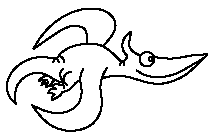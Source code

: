 %%%%%%%%%%%%%%%%%%%%%%%%%%%%%%%%%%%%%%%%%%%%%%%%%%%%%%%%%%%%%%%
%                                                             %
% newfks-logos.tex     v1.0                                   %
%                                                             %
% obrazky pterodaktylu a logo Fykosu                          %
%                                                             %
% predlohy nakreslil Matous Jirak, do Metafontu               %
% prepsalo nekolik silencu                                    %
% obrazek k serialu s novymi rovnicemi pripravil Karel Tuma   %
% obrazek k serialu s napisem 20 let pripravil Jan Prachar    %
% obrazek k serialu o st. fyzice pripravil Jan Prachar        %
%                                                             %
% pro Metapost upravil Jan Houstek, Jan Prachar               %
%                                                             %
% Jan Prachar, 10. 2006                                        %
%                                                             %
%%%%%%%%%%%%%%%%%%%%%%%%%%%%%%%%%%%%%%%%%%%%%%%%%%%%%%%%%%%%%%%

%prologues:=1;

p:=0.20mm;     % Šířka pera pro loga

% Následující loga by měly být kreslena ve stejné velikosti
% stejně silnou čarou. Zvolene je (rozmery v p):

b:=0.85;      % Velikost bodu pro Zadání
c:=0.65;      % Velikost bodu pro Řešení
e:=0.55;      % Velikost bodu pro Seriál
g:=0.55;      % Velikost bodu pro Auvajs
i:=0.8;       % Velikost bodu pro LOGO
j:=0.5;       % Velikost bodu pro Soustred
l:=0.6;       % Velikost bodu pro Pořadí
m:=1.75;      % Velikost bodu pro FKS


% obr2: Zadani

u:=b*p;
beginfig(1)
  z1=(12u,24u); z2=(13u,38u); z3=(20u,45u); z4=(30u,47u);
  z5=(36u,45u); z6=(33u,44.5u); z7=(29u,41u); z8=(32u,42u);
  z9=(35u,42u); z10=(32u,40u); z11=(31u,38u); z12=(33u,39u);
  z13=(36u,40u); z14=(34.5u,38u); z15=(34u,37u); z16=(37u,37.5u);
  z17=(39u,40u); z18=(41u,42u); z19=(43u,41u); z20=(48u,40u);
  z21=(49u,46u); z22=(53u,48u); z23=(47u,50u); z24=(45u,45u);
  z25=(50u,38u); z26=(48u,36u); z27=(47u,38u); z28=(45u,38u);
  z29=(45u,36u); z30=(47u,40u); z31=(44u,38.5u); z32=(39u,37u);
  z33=(39u,37u); z34=(42u,35u); z35=(37u,34u); z36=(36u,32u);
  z37=(6u,32u); z38=(8u,28u); z39=(6u,42u); z40=(17u,55u);
  z41=(30u,59u); z42=(42u,58u); z43=(44u,60u); z44=(58u,68u);
  z45=(65u,69u); z46=(77u,67u); z47=(85u,61u); z48=(89u,57u);
  z49=(90u,56u); z50=(92u,56u); z51=(95u,60u); z52=(92u,64u);
  z53=(92u,71u); z54=(98u,78u); z55=(97u,73u); z56=(97u,66u);
  z57=(101u,62u); z58=(105u,60u); z59=(82u,73u); z60=(86u,80u);
  z61=(86u,85u); z62=(82u,91u); z63=(72u,95u); z64=(61u,94.5u);
  z65=(47u,89u); z66=(36u,80.5u); z67=(25u,65u); z68=(35u,72u);
  z69=(44u,78u); z70=(53u,82u); z71=(59u,82u); z72=(63u,80u);
  z73=(65u,75u); z74=(52u,35u); z75=(47u,33u); z76=(115u,59u);
  z77=(123u,58u); z78=(131u,58u); z79=(142u,60u); z80=(155u,61u);
  z81=(153u,59u); z82=(146u,54.5u); z83=(139u,50.5u); z84=(130u,46u);
  z85=(124u,44.5u); z86=(119u,44u); z87=(112u,44.5u); z88=(102u,49u);
  z89=(146u,52u); z90=(139u,46u); z91=(129u,41u); z92=(120u,39u);
  z93=(110u,40u); z94=(96u,44u); z95=(88u,45u); z96=(76u,43u);
  z97=(80u,51u); z98=(75u,36u); z99=(76u,27u); z100=(75u,18u);
  z101=(69u,9u); z102=(61u,5u); z103=(50u,4u); z104=(38u,8u);
  z105=(32u,13u); z106=(24u,23u); z107=(33u,19u); z108=(44u,17u);
  z109=(54u,20u); z110=(59u,25u); z111=(61u,34u); z112=(60u,42u);
  z113=(60.5u,46u); z114=(62u,50u); z115=(46u,33u); z116=(109u,52u);
  z117=(46u,32u); z118=(114u,57u); z119=(112u,56u); z120=(112u,59u);
  z121=(57u,40u); z122=(54u,37u); z123=(47u,58u); z124=(48u,55u);
  z125=(43u,57u); z126=(44u,55u); z127=(40u,58u); z128=(40u,56u);
  z129=(39.5u,55u); z130=(90u,54u); z131=(89.5u,53u); z132=(92.5u,53.5u);
  z133=(92.5u,53u); z134=(43u,29u); z135=(39u,27u); z136=(39u,29u);
  z137=(41u,31u); z138=(38u,32u);
  pickup pencircle scaled p;
%%%%% Ocas
  draw z1..z2..z3..z4..z5..z18..z19..z30;
%%%%% Zadní pracka levá
  draw z5..z6..z7;
  draw z7..z8..z9;
  draw z9..z10..z11;
  draw z11..z12..z13;
  draw z13..z14..z15;
  draw z15..z16..z17..z18;
%%%%% Zadní pravá kýta
  draw z20..z21..z22;
  draw z23..z24..z20..z25;
  draw z26..z27..z28;
%%%%% Zadní pracka pravá
  draw z30..z28..z31..z32;
  draw z32..z33..z34;
  draw z34..z35..z36;
  draw z137..z138..z36;
  draw z112..z121..z122..z74..z75..z115;
  draw z115..z117..z134..z135;
  draw z135..z136..z137;
%%%%% Hřbet
  draw z1..z38..z37..z39..z40..z41..z127..z42..z43..z44..z45..z46..z47
  ..z48..z49..z50..z51;
%%%%% Chocholka
  draw z51..z52..z53..z54;
  draw z54..z55..z56..z57..z58;
%%%%% Křídlo levé
  draw z45..z73..z72..z71..z70..z69..z68..z67;
  draw z67..z66..z65..z64..z63..z62..z61..z60..z59..z46;
%%%%% Zobák s čelistí a krkem
  draw z76..z77..z78..z79..z80;
  draw z80..z81..z82..z83..z84..z85..z86..z87..z88;
  draw z81..z89..z90..z91..z92..z93..z94..z95..z96;
%%%%% Křídlo pravé
  draw z97..z96..z98..z99..z100..z101..z102..z103..z104..z105..z106;
  draw z106..z107..z108..z109..z110..z111..z112..z113..z114;
%%%%% Oko
  draw z76..z58..z116..z76;
  draw z118..z119..z120..z118;
%%%%% Záhyby na ocasu
  draw z43..z123..z124;
  draw z42..z125..z126;
  draw z127..z128..z129;
%%%%% Záhyby na krku
  draw z49..z130..z131;
  draw z50..z132..z133;
 endfig;

% obr3: Reseni

u:=c*p;
beginfig(2)
  pickup pencircle scaled p;
%%%%% Levé křídlo
 draw (32u,51u)...(39.5u,41.5u)...(45u,36u)...(60u,30.5u)...(70u,27u)..
      (85u,23u)..(100u,25u)..(112u,30u)..(114u,40u)..(113u,50u)..
      (112.5u,53u)..(113u,60u)..(113.5u,65u)..(112u,68u);
 draw (32u,51u)..(50u,45u)..(70u,38u)..(80u,36u)..(85u,36u)..(92u,38u)..
      (96u,41u)..(98.5u,46u)..(98u,47.5u)..(97u,50u)..(94.5u,57u)..
      (95u,60u)..(98u,65u);
%%%%% Pravé křídlo
 draw (73.5u,59.5u)..(68u,62.5u)..(65u,63u)..(60u,63.5u)..(55u,63.3u)
      ..(50u,63.1u)..(45u,62.8u)..(41u,62.5u);
 draw (41u,62.5u)..(37u,64u)..(32u,65u)..(29u,65u);
 draw (28u,61.5u)..(27u,61u)..(23.3u,60u)..(21u,60.5u)..(14u,64u)
      ..(27u,75.5u)..(41u,77u)..(50u,76u)..(68u,77u)..(71.5u,76u);
 draw (28u,61.5u)..(27u,63u);
 draw (27u,63.5u)..(23.3u,62.5u)..(20.5u,63.5u);
%%%%% Břicho
 draw (98u,46.5u)..(94u,46.35u)..(92u,46.5u)..(90u,47u)..(85u,48.5u)..
      (80u,51.5u)..(75u,57.5u)..(72.5u,65u)..(72u,70u)..(72.2u,75u)..
      (71.2u,82u);
 draw (74u,81.5u)..(71.2u,82u)..(69.5u,83u)..(69.5u,84.5u);
 draw (74u,85u)..(72u,84.5u)..(69.5u,84.5u)..(67.5u,86.5u);
%%%%% Papír
 draw (70.5u,26u)..(57u,20u)..(50u,17u)..(42u,14u)..(36u,11u)..
      (30u,7.5u)..(20u,2.5u);
 draw (20u,2.5u)..(18u,10u)..(14.5u,20u)..(7.5u,40u)..(4.5u,50u)..
      (3u,54u);
 draw (3u,54u)..(8u,55u)..(15u,57u)..(19u,58u);
 draw (82u,36u)..(75u,45u)..(71u,50u)..(68u,55u)..(63u,63.2u);
%%%%% E=mc^2
 draw (31.5u,21u)..(33u,17.3u);
 draw (33u,17.3u)..(36.5u,18.2u)..(40u,19.7u);
 draw (40u,19.7u)..(39u,23u);
 draw (36.5u,18.2u)..(35u,22u);
 draw (33u,25u)..(32.3u,27u);
 draw (35.5u,25.5u)..(34.8u,27.5u);
 draw (29u,32u)..(32u,32.7u)..(35u,33.5u);
 draw (32u,32.7u)..(30u,35u)..(32u,36u)..(34u,36.5u);
 draw (31u,35.7u)..(29u,38.5u)..(30.5u,39u)..(32.5u,39.5u);
 fill (31u,42u)..(30.2u,42.8u)..(31u,43.6u)..(31.8u,42.8u)..cycle;
 draw (26.5u,49.5u)..(28.5u,46u)..(25u,44u)..(21.5u,45.5u)..(23.5u,46.8u);
 draw (18u,48u)..(17u,49u)..(18u,50u)..(21.7u,50u);
 draw (21.7u,50u)..(21u,51.5u);
%%%%% Tužka-spodek
 draw (21u,51.5u)..(19u,55u);
 draw (21u,51.5u)..(24.5u,54u);
 draw (19u,55u)..(21u,60.5u);
 draw (24.5u,54u)..(27u,61u);
 draw (22.4u,56u)..(23.8u,60u);
 draw (20u,53u)..(22u,53u);
%%%%% Tužka-vršek
 draw (27.6u,63.5u)..(28.9u,67.2u);
 draw (22.1u,63.5u)..(23.4u,67.7u);
 draw (24.7u,62.5u)..(26u,66.7u);
 draw (26u,66.7u)..(23.4u,67.7u); draw (23.4u,67.7u)..(25.3u,69.5u);
 draw (26u,66.7u)..(28.9u,67.2u); draw (28.9u,67.2u)..(28u,69u);
 draw (28u,69u)..(25.3u,69.5u);
%%%%% Ocas-vršek
 draw (135u,32u)..(137u,34u)..(140u,35u)..(145u,35u)..(150u,34.5u)..
      (155u,34.3u)..(160u,35.3u)..(167u,40u)..(170u,45u)..(171.5u,50u)..
      (171.5u,55u)..(169u,60.2u)..(165u,65u)..(160u,67.8u)..(155u,69u)..
      (150u,69.5u)..(145u,69u)..(140u,68u)..(136u,67u)..(132u,67u);
 draw (134.5u,62u)..(134.5u,65u)..(136u,67u);
 draw (128u,62u)..(129.5u,65u)..(132u,67u);
%%%%% Ocas-spodek
 draw (135u,32u)..(137u,35u)..(140u,38u)..(143u,39.5u)..
      (145u,40u)..(147u,40.5u)..(150u,41.5u)..(152.5u,43u)..
      (154.5u,45u)..(155.5u,47u)..(155.5u,50u)..(155u,51.8u)..
      (153u,52.5u)..(150u,53u)..(145u,52.5u)..(140u,52u)..
      (135u,51.5u)..(130u,51.5u)..(128u,52u)..(126u,53.5u);
 draw (155.5u,50u)..(157.5u,52.8u)..(159u,53.8u)..(161u,54u);
 draw (154u,52.5u)..(154.2u,55u)..(155u,57u)..(156u,58u);
%%%%% Zadní pracka
 draw (115u,41.5u)..(118u,42.3u)..(121u,43u)..(124u,42.8u)..(126u,43.3u)..
      (128u,44u)..(126u,48u)..(124u,50u)..(121.5u,54u)..
      (121u,56u)..(118.5u,58u);
 draw (126u,53.5u)..(125u,52.1u)..(123.5u,51u);
 draw (114.5u,44.5u)..(116.5u,45.2u)..(118u,45.4u);
 draw (114.5u,47.5u)..(116.5u,48.2u)..(117.5u,48.3u);
 draw (117.5u,48.3u)..(117u,50u)..(115u,51.5u)..(113u,54u);
%%%%% Hřbet
 draw (132u,67u)..(131u,67.5u)..(125u,73u)..(120u,76u)..(115u,77u)..
      (110u,77u)..(105u,76.5u)..(100u,76.5u)..(95u,78u)..(90u,81u)..
      (85u,86u)..(83u,90u)..(81u,94u);
%%%%% Zadní část hlavy
 draw (80u,92u)..(81u,94u)..(81u,96u)..(79.7u,98.5u);
 draw (79u,97.5u)..(79.7u,98.5u)..(80u,101u)..(79u,103u);
 draw (79u,103u)..(79.7u,106u)..(79u,109u)..(78u,111.5u)..(74.5u,114u);
%%%%% Chocholka
 draw (74.5u,114u)..(75.5u,117u)..(76u,120u)..(75u,125u)..(72u,130u)..
      (69u,132u)..(65u,133u)..(60u,132.5u)..(56u,129u)..(55u,124.5u);
 draw (55u,124.5u)..(58u,128u)..(63u,128u)..(64.5u,124u)..(63.5u,121u)..
      (62.3u,119u)..(62.3u,118u)..(62.5u,117u);
%%%%% Oko
 draw (55u,103u)..(57u,102u)..(60u,105u)..(59u,109u)..(56u,110u)..
      (54.2u,107u)..cycle;
 draw (55u,103u)..(57u,103u)..(57u,105u)..(55u,106u);
 draw (57u,112u)..(58u,113u)..(60u,112.5u)..(61u,111.5u)..(62u,110u);
 draw (58u,115u)..(60u,116.5u)..(62u,116u)..(63.5u,113.5u);
%%%%% Čumák
 draw (55u,103u)..(40u,93.5u)..(35u,92u)..(33u,91u)..(30u,88.5u)..
      (29u,86u)..(29u,84u)..(31u,82u)..(35u,81.5u)..(44u,83u)..
      (50u,85u)..(53u,87u)..(58u,91u)..(61.5u,96.5u);
%%%%% Držka
 draw (50u,85u)..(55u,84u)..(60u,84u)..(65u,85u)..
      (67.5u,86.5u)..(70u,89u);
 draw (54.3u,87.8u)..(55.2u,86.2u)..(57u,86.3u)..(57u,87.9u)..(56u,88.5u);
 draw (57.8u,90.5u)..(60.5u,89.8u)..(59u,92u);
 draw (60u,93.5u)..(62u,93.2u)..(63.3u,94u)..(61.2u,95.7u);
endfig;

% obr4: Serial

u:=e*p;
beginfig(3)
  pickup pencircle scaled p;
%%%%% Levá noha tabule
  draw (11u,29u)..(14u,50u)..(18.5u,80u);
  draw (11u,29u)..(17u,29u);
  draw (16.5u,80u)..(12u,50u)..(9.5u,32.5u);
  draw (9.5u,32.5u)..(11u,32u);
  draw (17u,29u)..(19.5u,50u)..(22.5u,65u)..(26u,80u);
%%%%% Pravá noha tabule
  draw (84u,40u)..(91u,42u);
  draw (84u,40u)..(75u,70u)..(70u,88u);
  draw (91u,42u)..(82u,70u)..(77u,89u);
  draw (79u,41u)..(71u,70u)..(67u,87u);
  draw (79u,41u)..(84u,40u);
%%%%% Zadní noha tabule
  draw (26u,56u)..(28u,55u);
  draw (31u,55u)..(28u,55u);
  draw (26u,56u)..(35u,81.5u);
  draw (28u,55u)..(38.5u,82u);
  draw (31u,55u)..(42u,82.5u);
%%%%% Tabule
  draw (10u,81u)..(18.5u,80u)..(38.5u,82u)..(70u,88u)..(100u,96u);
  draw (10u,81u)..(8u,110u)..(10u,145u)..(10u,160u);
  draw (5u,84u)..(3u,110u)..(5u,145u)..(5u,161u);
  draw (10u,81u)..(5u,84u);
  draw (5u,161u)..(10u,160u);
  draw (5u,161u)..(30u,166u)..(50u,167u)..(80u,168u)..(97u,169u);
  draw (10u,160u)..(30u,164u)..(50u,165u)..(80u,166u)..(100u,167u);
  draw (100u,167u)..(97u,169u);
  draw (100u,167u)..(102u,150u)..(103u,130u);
  draw (100u,96u)..(101u,100u)..(102u,107u);
%%%%% Rot E
  draw (17u,146u)..(21u,147u)..(26u,148u);
  draw (17u,146u)..(19u,142.5u)..(21u,138u);
  draw (21u,138u)..(23u,143.5u)..(26u,148u);
  draw (30u,140u)..(34u,147u);
  draw (29u,146u)..(35u,141u);
  draw (40u,138u)..(41u,138u)..(46.5u,140u);
  draw (40u,138u)..(40.5u,143u)..(40u,148u);
  draw (40.5u,143u)..(45u,144.5u)..(46u,145u);
  draw (40u,148u)..(45.5u,150u)..(46.5u,150u);
  draw (38u,156u)..(43u,156u)..(48u,157u);
  draw (49.5u,157u)..(47u,158.5u)..(44u,159u);
  draw (49.5u,157u)..(47u,155u)..(46u,153u);
%%%%% = -dB/dt
  draw (52u,145u)..(55u,145.5u)..(58u,146.5u);
  draw (52u,143u)..(55u,143.5u)..(58u,144.5u);
  draw (62u,145u)..(64u,144.5u)..(67u,144.5u);
  draw (71u,145u)..(75u,144.5u)..(83u,145.5u)..(90u,145u);
  draw (72u,138u)..(74u,140u)..(78u,135u)..(75u,132u)..(74u,134u)..(76u,134.5u);
  draw (83u,140u)..(83u,137u)..(84u,133u)..(85u,133.5u);
  draw (80u,137.5u)..(83u,137u)..(86u,137.5u);
  draw (68u,154u)..(73u,157u)..(78u,150u)..(73u,148u)..(72u,149u)..(76u,151u);
  draw (82u,158u)..(83u,155u)..(84u,149u);
  draw (84u,149u)..(84.5u,149u)..(88u,150u)..(84u,153.5u)..(83u,153u);
  draw (83u,153u)..(84u,153.5u)..(88u,156u)..(83u,158u)..(82u,157.5u);
  draw (81u,160u)..(90u,162u);
  draw (90u,162u)..(89.5u,162.5u)..(85u,163u);
  draw (90u,162u)..(89.5u,161.5u)..(88u,159u);
%%%%% Rot H
  draw (11u,115u)..(14u,115.5u)..(20u,116u);
  draw (11u,115u)..(14u,110u)..(16u,105u);
  draw (16u,105u)..(18u,110u)..(20u,116u);
  draw (22u,112u)..(26u,108u);
  draw (22.5u,108.5u)..(26.5u,112.5u);
  draw (31u,118u)..(31.5u,113u)..(32u,105u);
  draw (36u,118.5u)..(36.5u,115u)..(37u,106u);
  draw (32u,111u)..(32.5u,111.5u)..(37u,112.5u);
  draw (28u,123u)..(31.5u,123u)..(38u,124u);
  draw (38u,124u)..(35.5u,125u)..(33u,126.5u);
  draw (38u,124u)..(36u,122.5u)..(35u,121u);
%%%%% = j+dD/dt
  draw (41u,112.5u)..(42.5u,113u)..(45u,113.5u);
  draw (41u,109.5u)..(42.5u,110u)..(45.5u,110.5u);
  draw (48u,114u)..(50u,114.7u)..(52u,116u);
  draw (52u,116u)..(52.5u,115.3u)..(53u,107u)
       ..(51u,109u)..(53u,112u)..(54.5u,113u);
  draw (47u,120u)..(50u,120u)..(56u,120.5u);
  draw (56u,120.5u)..(54u,121.5u)..(52u,123u);
  draw (56u,120.5u)..(55u,119.5u)..(54u,118u);
  draw (57u,113.5u)..(60u,114u)..(63u,114.5u);
  draw (60u,117u)..(60u,111u);
  draw (65u,113.5u)..(70u,114u)..(79.5u,115u);
  draw (63u,122u)..(64u,124u)..(69u,123.5u)
       ..(72u,118u)..(68u,118u)..(71.5u,120.5u);
%%%%% Zobak
  draw (72u,127u)..(80u,129u)..(88u,127.5u)..(100u,126.5u)
       ..(115u,125u)..(119.5u,125u);
  draw (72u,127u)..(77u,125.5u)..(82u,122.5u)..(85u,121.5u)
       ..(90u,119u)..(100u,116u)
       ..(115u,113u)..(120u,112.5u)..(128u,114.5u)..(132u,115.5u);
  draw (77u,125.5u)..(87u,117u)..(95u,112u)..(100u,111u)
       ..(115u,107u)..(123u,105.5u)..(130u,109u);
%%%%% Tuzka
  draw (82u,122.5u)..(84u,124u);
  draw (80.2u,121u)..(77u,118u);
  draw (84u,124u)..(83u,124.3u)..(82u,125u)..(84u,124u);
  draw (77u,118u)..(75u,120u)..(74.5u,123.5u);
  draw (75u,120u)..(81.3u,125.6u);
%%%%% Oko
  draw (119.5u,125u)..(119.5u,122.5u)..(124u,119.5u)..(128u,123.5u)
       ..(126u,128u)..(123u,129u)..(119.5u,125u);
  draw (119.5u,125u)..(119.6u,123u)..(124u,122.5u)..(123.5u,125u)
       ..(119.5u,125u);
%%%%% Chocholka
  draw (126u,128u)..(130u,130u)..(135u,130u)..(140u,135u)
     ..(138u,140u)..(134u,142.5u);
  draw (134u,142.5u)..(145u,140u)..(150u,132.5u)..(146u,125u);
  draw (146u,125u)..(149u,115u)..(144.5u,106u);
%%%%% Krk
  draw (145u,106.7u)..(146u,103u)..(145u,100u);
  draw (146u,101u)..(146u,93.5u)..(151u,87.5u);
  draw (123u,105.5u)..(126u,104u)..(131.5u,102u);
  draw (126u,104u)..(128u,100u)..(130u,99u)..(132u,97u);
%%%%% Kridla
  draw (138u,66u)..(151u,86u)..(156u,100u)..(165u,114u)
     ..(167.5u,116.5u)..(170u,118u)..(183u,120.5u)
     ..(200u,123u)..(220u,127.9u)
     ..(223u,128.5u)..(230u,128.3u)..(240u,126.5u)..(252u,124u);
  draw (146u,57u)..(150u,54.5u)..(155u,54u)..(165u,60u)..(175u,68u)
     ..(186.5u,90u)..(189u,95u)..(200u,101u)
     ..(215u,105u)..(235u,116u)..(252u,124u);
  draw (220u,127.9u)..(223u,132u)..(230u,136.5u)..(240u,145u)..(247u,149u);
  draw (146u,93.5u)..(154u,108u)..(158u,120u)..(162u,126u)
     ..(170u,130.5u)..(190u,137u)..(215u,147u)
     ..(224u,150u)..(230u,150.5u)..(247u,149u);
%%%%% Ocas
  draw (179.5u,73.5u)..(185u,69u)..(189u,63u)..(190u,61u)
     ..(195u,55u)..(200u,54u)..(205u,52.5u)..(214u,46u)
     ..(220u,40u)..(225u,37u)..(238u,20u)..(220u,7u)..(203u,4u);
  draw (203u,4u)..(212u,10u)..(220u,20u)..(215u,27u)
     ..(210u,30u)..(205u,32u)..(200u,35u)..(195u,37u)
     ..(190u,38u)..(185u,39.5u)..(178u,39u);
  draw (178u,39u)..(172.5u,40u)..(170u,39u)..(166u,38u);
%%%%% Pravá noha
  draw (133.5u,41u)..(132u,39u)..(130u,39.3u)
     ..(124u,39.5u)..(120.5u,36u)..(116u,31u);
  draw (116u,31u)..(120u,30u)..(125u,29u)
     ..(128u,29.5u)..(130u,29u)..(132u,29u);
  draw (120u,30u)..(122u,32.5u)..(125u,35u)..(127u,35u);
%%%%% Levá noha
  draw (163.5u,52u)..(168u,44u)..(166u,38u)..(162u,33u)
     ..(160.5u,25u)..(155u,24.5u)..(150u,25.5u)..(144u,29u);
  draw (144u,29u)..(141.5u,27.5u)..(140u,25.5u);
  draw (140u,25.5u)..(137u,26u)..(132.5u,26.5u);
  draw (132.5u,26.5u)..(134.5u,30u)..(137u,34u)..(140u,36u)
     ..(146u,35.5u)..(149u,35u);
  draw (136u,26u)..(138.5u,30u)..(140.5u,32u)..(142u,32.5u);
  draw (151.5u,31.5u)..(150u,35.5u)..(154u,44u);
%%%%% Břicho
  draw (128u,100u)..(130u,93u)..(122u,79u)..(119u,69u)
     ..(124u,50u)..(133.5u,41u)..(140u,39u)..(150u,36.8u);
endfig;

% obr5: Auvajs

u:=g*p;
beginfig(4)
  z1=(1u,9.5u); z2=(15u,25u); z3=(25u,45u); z4=(39.5u,59.5u);
  z5=(50.5u,60.5u); z6=(73u,66u); z7=(77u,66.5u); z8=(11.5u,13u);
  z9=(24u,15u); z10=(34.5u,19u); z11=(47u,29.5u); z12=(59u,36u);
  z13=(75u,37u); z14=(92u,40u); z15=(99.5u,45.5u); z16=(103u,58u);
  z17=(106.5u,41.5u); z18=(116u,34u); z19=(130u,32.5u);
  z20=(150u,24u); z21=(170u,23.5u); z22=(184u,26.5u);
  z23=(194u,39.5u); z24=(197.5u,60u); z25=(209u,75u);
  z26=(217u,82.5u); z27=(218u,91u); z28=(205.5u,86u);
  z29=(194u,80u); z30=(184.5u,67u); z31=(180u,55u); z32=(176u,48u);
  z33=(170u,45u); z34=(159u,50u); z35=(154.5u,53u); z36=(152.5u,61u);
  z37=(149u,69u); z38=(141.5u,77u); z39=(128u,84.5u);
  z40=(121u,85.5u); z41=(114.5u,85u); z42=(105u,83.5u);
  z43=(100u,82u); z44=(94u,80u); z45=(94.2u,77u); z46=(92u,74.8u);
  z47=(88.2u,74.7u); z48=(86u,76.7u); z49=(86.5u,79.8u); z50=(89.3u,81.5u);
  z51=(92u,81.2u); z52=(92u,78.3u); z53=(90.7u,76.8u);
  z54=(88.5u,77.5u);z55=(88.7u,78.7u); z56=(90u,79.35u);
  z57=(80.5u,76.5u); z58=(76.5u,72u);z59=(71u,68u); z60=(70u,69.5u);
  z61=(70.5u,70.5u); z62=(72.5u,74u); z63=(76.5u,79u);
  z64=(81u,82.5u); z65=(84u,84u); z66=(85u,84.5u); z67=(88u,83u);
  z68=(86.5u,80.5u); z69=(87u,90u); z70=(93.5u,93u); z71=(61.5u,79u);
  z72=(63u,89u); z73=(56.5u,94u); z74=(61u,103u); z75=(57u,107u);
  z76=(54u,114u); z77=(65.5u,129u); z78=(72u,128.5u);z79=(70.5u,125.5u);
  z80=(67u,120u); z81=(68u,114.5u); z82=(75u,113u); z83=(65u,75u);
  z84=(70u,130u); z85=(82u,119u);
  z86=(87u,113u); z87=(82u,107u); z88=(82.5u,110.5u);
  z89=(80.5u,112.5u); z90=(82.5u,114.5u); z91=(84.5u,112.5u);
  z92=(87u,115.5u); z93=(95u,119u); z94=(120.5u,127u);
  z95=(134u,129u); z96=(138.5u,127u); z97=(137u,124u);
  z98=(134u,121u); z99=(125u,117u); z100=(119u,114u);
  z101=(112u,110u); z102=(103u,104u); z103=(94u,101.5u);
  z104=(88u,101u); z105=(81.5u,101u); z106=(78u,99u);
  z107=(76.5u,96u); z108=(77u,93u); z109=(81.5u,89u);
  z110=(87.5u,92u); z111=(97.5u,95u); z112=(106u,100u);
  z113=(117u,105u); z114=(120.5u,106u); z115=(123u,107u);
  z116=(124.5u,110u); z117=(132u,117.5u); z118=(133u,118.7u);
  z119=(132.5u,119.7u); z120=(115u,90u); z121=(121u,96u);
  z122=(120u,100u); z123=(121u,135u); z124=(131u,147u);
  z125=(150u,157u); z126=(188.5u,166u); z127=(170u,152u);
  z128=(150u,133u); z129=(147u,127u); z130=(150u,121.5u);
  z131=(156u,115u); z132=(157u,110u); z133=(154u,100.5u);
  z134=(152u,94u); z135=(110u,56u); z136=(120u,52.5u);
  z137=(130u,60u); z138=(131u,65u); z139=(129.5u,67u);
  z140=(130.5u,67.8u); z141=(132u,68.5u);  z142=(131u,70.5u);
  z143=(129.5u,70u); z144=(133u,71.8u); z145=(132u,72.5u);
  z146=(131u,73.5u); z147=(134u,74.5u); z148=(136u,77u);
  z149=(145u,80u); z150=(142.5u,83u); z151=(140u,83u);
  z152=(137.5u,82.5u); z153=(143u,86u); z154=(140u,88u);
  z155=(138u,87.5u); z156=(133u,86u); z157=(123u,81u);z158=(120u,76u);
  z159=(120u,71.5u); z160=(121u,68u); z161=(118u,65u); z162=(117u,62u);
  z163=(114u,65u); z164=(111.5u,64u); z165=(115.5u,67.5u);
  z166=(112u,68u); z167=(152u,70u); z168=(155.5u,75u);
  z169=(156u,78u); z170=(156.5u,80.5u); z171=(158.5u,82u);
  z172=(161u,83u); z173=(160.5u,85u); z174=(160u,87u);
  z175=(161u,88.5u); z176=(169.5u,89.5u); z177=(172u,91u);
  z178=(170u,93.5u); z179=(166u,94.5u); z180=(162u,93.5u);
  z181=(158u,92u); z182=(163.5u,97.5u); z183=(160u,97.5u);
  z184=(155u,96u); z185=(150u,92u); z186=(150u,88u); z187=(149u,87u);
  z188=(148u,85u); z189=(148u,81u); z190=(143.5u,75u);
  pickup pencircle scaled p;
%%%%% Křídlo pravé
  draw z1..z2..z3..z4..z5..z6..z7;
  draw z1..z8..z9..z10..z11..z12..z13..z14..z15..z16;
%%%%% Tělo a ocas
  draw z15..z17..z18..z19..z20..z21..z22..z23..z24..z25..z26..z27;
  draw z27..z28..z29..z30..z31..z32..z33..z34..z35..z36..z37..z38;
  draw z39..z40..z41..z42..z43..z44;
%%%%% Obojek
  draw z44..z45..z46..z47..z48..z49..z50..z51..z44;
  draw z52..z53..z54..z55..z56..z52;
  draw z50..z68..z57..z58..z6;
  draw z6..z59..z60;
  draw z60..z61..z62..z63..z64..z65..z66;
  draw z66..z67..z50;
%%%%% Hlava
  draw z65..z69..z70;
  draw z61..z83..z71..z72..z73..z74..z75..z76..z77..z84..z78..z79..z80
       ..z81..z82;
%%%%% Oko
  draw z82..z85..z86..z87..z82;
  draw z89..z90..z91..z88..z89;
%%%%% Zobák
  draw z92..z93..z94..z95..z96..z97..z98..z99..z100..z101..z102..
       z103..z104..z105..z106..z107..z108;
  draw z109..z110..z70..z111..z112..z113..z114..z115..z116..z117..z118;
  draw z118..z119;
%%%%% Levé křídlo
  draw z41..z120..z121..z122..z113;
  draw z94..z123..z124..z125..z126;
  draw z126..z127..z128..z129..z130..z131..z132..z133..z134;
%%%%%  Pravá packa
  draw z135..z136..z137..z138..z139;
  draw z139..z140..z141..z142;
  draw z143..z142..z144..z145..z146;
  draw z146..z147..z148..z38..z149..z150..z151..z152;
  draw z152..z151..z150..z153..z154..z155..
       z156..z39..z157..z158..z159..z160;
  draw z160..z161..z162;
  draw z161..z163..z164;
  draw z161..z165..z166;
%%%%% Levá packa
  draw z37..z167..z168..z169..z170..z171..z172..z173..z174..z174..
       z175..z176..z177..z178..z179..z180..z181;
  draw z179..z182..z183..z184..z134..z185..z186;
  draw z186..z187..z188..z189..z190;
endfig;

%i obr6: LOGO (pterodaktyl s obalkou)

u:=i*p;
beginfig(5)
  z1=(12u,24u); z2=(13u,38u); z3=(20u,45u); z4=(30u,47u);
  z5=(36u,45u); z6=(33u,44.5u); z7=(29u,41u); z8=(32u,42u);
  z9=(35u,42u); z10=(32u,40u); z11=(31u,38u); z12=(33u,39u);
  z13=(36u,40u); z14=(34.5u,38u); z15=(34u,37u); z16=(37u,37.5u);
  z17=(39u,40u); z18=(41u,42u); z19=(43u,41u); z20=(48u,40u);
  z21=(49u,46u); z22=(53u,48u); z23=(47u,50u); z24=(45u,45u);
  z25=(50u,38u); z26=(48u,36u); z27=(47u,38u); z28=(45u,38u);
  z29=(45u,36u); z30=(47u,40u); z31=(44u,38.5u); z32=(39u,37u);
  z33=(39u,37u); z34=(42u,35u); z35=(37u,34u); z36=(36u,32u);
  z37=(6u,32u); z38=(8u,28u); z39=(6u,42u); z40=(17u,55u);
  z41=(30u,59u); z42=(42u,58u); z43=(44u,60u); z44=(58u,68u);
  z45=(65u,69u); z46=(77u,67u); z47=(85u,61u); z48=(89u,57u);
  z49=(90u,56u); z50=(92u,56u); z51=(95u,60u); z52=(92u,64u);
  z53=(92u,71u); z54=(98u,78u); z55=(97u,73u); z56=(97u,66u);
  z57=(101u,62u); z58=(105u,60u); z59=(82u,73u); z60=(86u,80u);
  z61=(86u,85u); z62=(82u,91u); z63=(72u,95u); z64=(61u,94.5u);
  z65=(47u,89u); z66=(36u,80.5u); z67=(25u,65u); z68=(35u,72u);
  z69=(44u,78u); z70=(53u,82u); z71=(59u,82u); z72=(63u,80u);
  z73=(65u,75u); z74=(52u,35u); z75=(47u,33u); z76=(115u,59u);
  z77=(123u,58u); z78=(129u,58u); z79=(142u,60u); z80=(155u,61u);
  z81=(153u,59u); z82=(146u,54.5u); z83=(139u,50.5u); z84=(130u,46u);
  z85=(124u,44.5u); z86=(119u,44u); z87=(112u,44.5u); z88=(102u,49u);
  z89=(136u,49u); z90=(139u,46u); z91=(129u,41u); z92=(120u,39u);
  z93=(110u,40u); z94=(96u,44u); z95=(88u,45u); z96=(76u,43u);
  z97=(80u,51u); z98=(75u,36u); z99=(76u,27u); z100=(75u,18u);
  z101=(69u,9u); z102=(61u,5u); z103=(50u,4u); z104=(38u,8u);
  z105=(32u,13u); z106=(24u,23u); z107=(33u,19u); z108=(44u,17u);
  z109=(54u,20u); z110=(59u,25u); z111=(61u,34u); z112=(60u,42u);
  z113=(60.5u,46u); z114=(62u,50u); z115=(46u,33u); z116=(109u,52u);
  z117=(46u,32u); z118=(114u,57u); z119=(112u,56u); z120=(112u,59u);
  z121=(57u,40u); z122=(54u,37u); z123=(47u,58u); z124=(48u,55u);
  z125=(43u,57u); z126=(44u,55u); z127=(40u,58u); z128=(40u,56u);
  z129=(39.5u,55u); z130=(90u,54u); z131=(89.5u,53u); z132=(92.5u,53.5u);
  z133=(92.5u,53u); z134=(43u,29u); z135=(39u,27u); z136=(39u,29u);
  z137=(41u,31u); z138=(38u,32u);z139=(146.5u,40u);
  z140=(152.5u,33.5u); z141=(162.5u,42u); z142=(172.5u,47.5u);
  z143=(182.5u,54.5u); z144=(185u,57u);
  z145=(175u,64u); z146=(165u,74.5u);
  z147=(155u,85u); z148=(145u,94u); z149=(142u,95.5u);
  z150=(134u,89u); z151=(126u,84u); z152=(118u,79u);
  z153=(110u,76u); z154=(118u,70u);
  z155=(122u,66u); z156=(126u,61.5u);
  z157=(u,u); z158=(u,u); z159=(u,u);
  pickup pencircle scaled p;
%%%%% Ocas
  draw z1..z2..z3..z4..z5..z18..z19..z30;
%%%%% Zadní pracka levá
  draw z5..z6..z7;
  draw z7..z8..z9;
  draw z9..z10..z11;
  draw z11..z12..z13;
  draw z13..z14..z15;
  draw z15..z16..z17..z18;
%%%%% Zadní pravá kýta
  draw z20..z21..z22;
  draw z23..z24..z20..z25;
  draw z26..z27..z28;
%%%%% Zadní pracka pravá
  draw z30..z28..z31..z32;
  draw z32..z33..z34;
  draw z34..z35..z36;
  draw z137..z138..z36;
  draw z112..z121..z122..z74..z75..z115;
  draw z115..z117..z134..z135;
  draw z135..z136..z137;
%%%%% Hřbet
  draw z1..z38..z37..z39..z40..z41..z127..z42..z43..z44..z45..z46..z47
       ..z48..z49..z50..z51;
%%%%% Chocholka
  draw z51..z52..z53..z54;
  draw z54..z55..z56..z57..z58;
%%%%% Křídlo levé
  draw z45..z73..z72..z71..z70..z69..z68..z67;
  draw z67..z66..z65..z64..z63..z62..z61..z60..z59..z46;
%%%%% Zobák s čelistí a krkem
  draw z76..z77..z78..z79..z80;
  draw z80..z81..z82..z83..z89..z84..z85..z86..z87..z88;
  draw z90..z91..z92..z93..z94..z95..z96;
%%%%% Obálka
  draw z89..z90..z139..z140;
  draw z140..z141..z142..z143..z144;
  draw z144..z145..z146..z147..z148..z149;
  draw z149..z150..z151..z152..z153;
  draw z153..z154..z155..z156..z78;
%%%%% Křídlo pravé
  draw z97..z96..z98..z99..z100..z101..z102..z103..z104..z105..z106;
  draw z106..z107..z108..z109..z110..z111..z112..z113..z114;
%%%%% Oko
  draw z76..z58..z116..z76;
  draw z118..z119..z120..z118;
%%%%% Záhyby na ocasu
  draw z43..z123..z124;
  draw z42..z125..z126;
  draw z127..z128..z129;
%%%%% Záhyby na krku
  draw z49..z130..z131;
  draw z50..z132..z133;
%%%%% FKS
  draw (134.5u,84u)..(138u,86.5u)..(142.5u,90u);
  draw (142.5u,90u)..(144.5u,90u)..(146.8u,87.5u);
  draw (139u,87.3u)..(141u,86u)..(142u,85u);
  draw (140.5u,78.6u)..(145u,81.5u)..(149.7u,85u);
  draw (145u,81.5u)..(149u,80.5u)..(153u,80.8u);
  draw (147u,81.3u)..(145.5u,77u)..(144u,75.2u);
  draw (157.5u,72u)..(158u,76.5u)..(156u,77u)..(154u,73u)..(152.5u,70u)..
       (150.5u,69u)..(148u,74u);
%%%%% Známka
  draw (162.5u,56u)..(166u,58.5u)..(170.5u,62u);
  draw (170.5u,62u)..(173u,59u)..(175.5u,57u);
  draw (175.5u,57u)..(171u,53.5u)..(167u,51u);
  draw (162.5u,56u)..(164.5u,53u)..(167u,51u);
 endfig;

% obr7: Soustředění

u:=j*p;
beginfig(6)
  pickup pencircle scaled p;
%%%%% Ocas
  draw (7u,84u)..(25u,89.5u)..(40u,87u)..(60u,92.5u)..(70u,94.5u)..
       (79u,95u)..(82u,97u)..(85u,100u);
  draw (7u,84u)..(10u,84.5u)..(20u,81.5u)..(25u,80u)..(40u,74.5u)..
       (50u,75.5u)..(60u,77u)..(70u,77u)..(80u,75.5u)..
       (90u,70u)..(97u,68u);
%%%%% Pravá noha
  draw (89u,54u)..(95u,51.5u)..(100u,53u)..(105u,59u)..
       (110u,60.5u)..(115u,65u);
  draw (89u,54u)..(87u,50.5u)..(85u,49u)..(80u,48.5u)..(77u,48.5u)..
       (75u,50u)..(73u,52u)..(75u,53.5u);
  draw (83u,54u)..(82u,52.5u)..(80u,52u)..(78u,51.5u)..(75u,53.5u)..
       (73u,55u)..(72.5u,56.5u)..(73.5u,59u)..(74.5u,60.5u);
  draw (74.5u,60.5u)..(77u,56u)..(81.5u,57u);
  draw (81.5u,57u)..(80.5u,59u)..(82u,60u)..(83.5u,61u)..(91u,60u)..
       (93u,63u)..(94.5u,66u)..(97u,68u)..(100u,70u)..(105u,73u);
%%%%% Pravé křídlo
  draw (113u,62u)..(120u,60u)..(126u,59.5u);
  draw (127u,65u)..(126u,59.5u)..(125u,50u)..(131u,35u)..
       (130u,32u)..(128u,32u)..(125u,32u)..(115u,31u)..
       (100u,28u)..(90u,31u)..(80u,34u)..(70u,34.5u)..(63.5u,34u);
  draw (63.5u,34u)..(70u,26u)..(80u,17.5u)..(100u,4.5u)..(105u,4u)..
       (110u,4.2u)..(120u,4.2u)..(130u,5u)..
       (138u,5.5u)..(140u,7u)..(150u,14.5u)..(155u,18.5u)..
       (157u,20u)..(161.5u,30u)..(163u,45u)..(160.5u,48u)..(155u,56u)
       ..(153u,60u)..(154u,68.5u);
%%%%% Batoh
  draw (150u,87u)..(145u,79u)..(130u,72.5u)..(120u,71.5u)..
       (105u,73u)..(90u,79u)..(83u,90u)..(85u,100u)..(100u,115u)..
       (110u,119u)..(130u,121u)..(144u,115u);
  draw (158u,103u)..(155u,109.5u)..(144u,115u)..(127u,109.5u)..
       (128u,102u)..(132u,100u)..(140u,99u)..(147u,98u)..(151u,96u);
  draw (153u,98u)..(151u,96u)..(150u,87u)..(156u,79.5u)..
       (160u,81.5u)..(162u,84u)..(161u,95u)..(151.5u,98.8u);
  draw (155u,92.5u)..(154.5u,88.5u)..(156u,86u)..(158u,87.5u)..
       (158u,93.5u)..(155u,95u)..
       (152.5u,92u)..(153u,85u)..(156u,82u)..(160u,85u)..(161u,95u);
  draw (151.5u,98.8u)..(158u,103u)..(168u,110u);
  draw (162u,84u)..(168u,90u)..(176u,97u);
  draw (168u,110u)..(174u,105.5u)..(176u,100u)..(176u,97u);
%%%%% Ozdoby na batohu
  draw (115u,95u)..(109u,92u)..(107u,82u)..(114u,80u);
  draw (108u,87u)..(105u,87u)..(102u,87.5u);
  draw (102u,80u)..(95u,82u)..(91u,85u)..(95u,94u)..(109u,96.5u);
  draw (95u,104u)..(100u,105u)..(103u,106u)..(102u,109u)..(105u,112u);
  draw (127u,109.5u)..(120u,110u)..(112u,114u);
  draw (112u,114u)..(117u,113u)..(123u,112.5u)..(128.5u,112u);
  draw (123u,114u)..(119u,108u);
  draw (121u,115u)..(117u,109u);
%%%%% Popruhy batohu
  draw (97.8u,68.8u)..(98u,72u)..(100u,74u);
  draw (153u,60u)..(156.5u,60u)..(157u,65u)..(154u,68.5u)..
       (150u,71.5u)..(141u,76u);
  draw (144u,77u)..(150u,74.5u)..(158u,68u)..(160u,64u)..
       (159u,60.5u)..(153u,60u);
%%%%% Krídlo levé
  draw (120u,121u)..(118u,125u)..(116u,130u)..(112u,133u)..
       (105u,132.5u)..(100u,133u)..(85u,140u)..(66u,151u);
  draw (66u,151u)..(75u,151.5u)..(90u,150.5u)..(100u,150u)..
       (110u,150.5u)..(120u,153u)..(130u,150u)..(150u,137u)..
       (158u,125.5u)..(160u,123u)..(162u,114u)..(162u,110u)..(158u,103u);
%%%%% Krk
  draw (160u,62u)..(170u,65u)..(175u,66u)..(187u,67.5u)..
       (190u,68u)..(196u,70u);
  draw (168u,90u)..(180u,89u)..(190u,86u)..(193u,86u)..
       (196u,86.5u);
%%%%% Chocholka
  draw (199u,87.5u)..(205u,96u)..(208u,98u)..(212u,98.5u);
  draw (212u,98.5u)..(212.5u,103u)..(215u,108u)..(220u,111u)..
       (226.5u,110.5u);
  draw (226.5u,110.5u)..(223u,109u)..(220u,102u)..(222u,98u)..(225u,95u);
%%%%% Zobák
  draw (199u,71.7u)..(205u,75u)..(207u,75.5u)..(210u,76u)..(215u,75u)..
       (220u,73u)..(230u,69u)..(240u,65.5u)..(250u,63u)..(260u,61.5u)..
       (262u,61.5u)..(263.5u,62u)..(262u,64.3u);
  draw (216u,85u)..(217u,82u)..(220u,79u)..(230u,74u)..(260u,65u)..
       (267u,64u)..(270u,64.5u)..(272u,65.5u)..(270u,68u)..(267u,69u)..
       (250u,78u)..(240u,83.5u)..(234u,88u);
%%%%% Oko
  draw (225u,95u)..(227u,84u)..(234u,88u)..(233u,93u)..cycle;
  draw (227.5u,90u)..(229.5u,87u)..(231.5u,90u)..(229.5u,92u)..cycle;
%%%%% Popruhy foťáku
  draw (201u,42u)..(196u,70u)..(194u,80u)..(194u,83u)..(195u,85u)..
       (198u,87u);
  draw (204u,43u)..(199u,70u)..(197u,80u)..(197u,84u)..(198u,87u);
  draw (211.5u,49u)..(209u,60u)..(205u,75u);
  draw (214.5u,49.5u)..(211.5u,60u)..(207u,75.5u);
  draw (200u,42u)..(202u,41.5u)..(205u,43u);
  draw (210.5u,49u)..(212.5u,48.5u)..(215u,50u);
%%%%% Foťák
  draw (195u,40u)..(196u,34u)..(197u,27u)..(198u,25u)..(200u,24u)..
       (203u,23.5u)..(205u,24u)..(210u,27.5u)..(215u,31u);
  draw (195u,40u)..(200u,39u)..(202u,38.5u)..(206u,39u)..(210u,42u)..
       (215u,46u)..(218u,48u)..(220u,49.5u);
  draw (195u,40u)..(197u,43u)..(200u,46u);
  draw (203u,38.5u)..(204u,33u)..(204.5u,24u);
  draw (205.5u,38.5u)..(206.5u,33u)..(207u,26u);
  draw (214u,42.3u)..(213u,41.5u)..(210u,36u)..(211u,32u);
  draw (211u,32u)..(216u,30u);
  draw (217u,30u)..(219u,31u)..(221u,36.5u)..(219u,40.5u)..(215.8u,38u)..
       (215u,34.5u)..(216u,31u)..cycle;
  draw (214u,42.3u)..(218.5u,41u);
  draw (203u,48u)..(206u,50.5u)..(210u,53u);
  draw (220u,49.5u)..(217u,52.5u)..(214u,54u);
  draw (220u,49.5u)..(221.5u,45u)..(222.5u,38u);
  draw (222.5u,38u)..(221u,36u);
endfig;

% obr8: Pořadí

u:=l*p;
beginfig(7)
  pickup pencircle scaled p;
%%%%% Stupně vítězů
  draw (101u,2u)..(117u,8u)..(128u,12u);
  draw (128u,12u)..(131u,30u)..(131u,41u);
  draw (101u,2u)..(102u,20u)..(102.5u,32u);
  draw (102.5u,32u)..(116u,36u)..(131u,41u);
  draw (102.5u,32u)..(90u,38u)..(77u,45u);
  draw (77u,45u)..(91u,48.5u)..(108.5u,52u);
  draw (131u,41u)..(120u,47u)..(108.5u,52u);
  draw (108.5u,52u)..(108.5u,63u)..(108u,77u);
  draw (108u,77u)..(90u,73u)..(77.5u,70.5u);
  draw (77u,45u)..(77u,57u)..(77.5u,70.5u);
  draw (108u,77u)..(95u,83u)..(85u,88u);
  draw (77.5u,70.5u)..(66u,76u)..(52u,81.5u)--(56u,83u);
  draw (52u,81.5u)..(51.5u,75u)..(51.5u,58u);
  draw (51.5u,58u)..(41u,63u)..(30u,70u);
  draw (30u,70u)..(40u,72u)..(51.5u,75u);
  draw (30u,70u)..(31u,55u)..(32u,45u);
  draw (32u,45u)..(50u,33u)..(80u,15u)..(101u,2u);
%%%%% Stupně vítězů -- čísla
  draw (59u,64u)..(63u,65u)..(67u,70u)--(65u,55u);
  draw (40u,55u)..(44u,57u)..(45u,52u)..(39u,45u)--(44.5u,42u);
  draw (86u,30u)..(90u,31u)..(88u,25u);
  draw (88u,25u)..(91.5u,22u)..(90u,17u)..(86u,18u);
%%%%% Čumák a oko
  draw (72u,144u)..(69.5u,146u)..tension 2..(69u,157u)..
       (65u,161.5u)..(60u,161u)..(49u,162u);
  draw (70u,174u)..(67u,169u)..tension 2..(35u,160.5u){left}..
       (25.5u,165u){up}..(30u,169u)..(40u,170u)..(54u,175u);
  draw (55u,177u)..(60u,182.5u)..(65u,177u){down}..(60u,171u)..cycle;
  draw (56u,173.5u)..(58u,178u)..(60u,176u)..cycle;
  draw (60u,185u)..(64u,185u)..(66.5u,182u);
  draw (62u,187u)..(67u,186u)..(69u,183u);
%%%%% Chocholka
  draw (63u,182u)..(71u,190u){up}..(64.5u,195u){left}..(60u,194u);
  draw (60u,194u)..(72u,199u){right}..(82u,188u){down}..
       (78u,178u){down}..(79.5u,171u){down}..(76u,165.5u);
  draw (76u,165.5u)..(78.5u,160u)..(78u,154u);
  draw (79.5u,158u)..(81u,154u)..(79u,150u);
%%%%% Levé křídlo (z pohledu ptáka)
  draw (81.5u,153u)..(82u,149u)..(86u,146u){right}..tension 3..
       (120u,162u)..(127u,167u)..(127u,174u);
  draw (127u,174u)..(130u,172.5u)..(131u,168u);
  draw (131u,168u)..(140u,170u){right}..(163u,147u){down}..(162u,133u);
  draw (162u,133u)..(140u,151u){left}..(130u,146u)..
       (113u,138u)..(93u,130u)..(89u,120u);
  draw (81u,140u)..tension 2..(87u,138.5u){right}..tension 2..
       (104u,150u)..(118u,159u);
%%%%% Pravé křídlo
  draw (69u,149u)..(60u,155u)..(46u,159.5u);
  draw (31u,171.5u)..(19u,186.5u)..(17u,206u);
  draw (17u,206u)..(2.5u,178u){down}..(17u,153u);
  draw (17u,153u)..(14.5u,150u)..(18u,145u);
  draw (18u,145u)..(17u,148u)..(18u,150u)..(24u,151u)..(33u,149u)..
       tension infinity..(54u,135u)..(59u,127u);
%%%%% Medajle
  draw (81.5u,145.5u)..(78u,140u)..(74.5u,134u);
  draw (69u,144.5u)..(69.5u,140u)..(70u,134u);
  draw (68u,129u)..(73u,134u)..(76u,130u)..(71u,123u)..cycle;
  draw (70u,128.5u)..(72.5u,132.5u)..(74.5u,130u)..(71.5u,124.5u)..cycle;
%%%%% Trup
  draw (69u,145.5u)..(60u,125u){down}..(76u,103u);
  draw (75.5u,109u)..(76u,105u)..(78u,103u);
  draw (88u,101u)..(92u,102u)..(95u,104u);
  draw (130u,91u)..(130u,95u){up}..(125u,98.5u)..(120u,99.5u)..
       (115u,102u){left}..(112u,103.5u){left}..(106u,104.5u){left}..
       (101u,108u)..(100u,110u)..(97u,113u)..(96.5u,115u)..
       (96u,117u)..(94u,121u)..(92u,123u)..(90u,124u);
  draw (130u,91u)..(125u,94.5u)..(120u,94u){left}..(112.5u,96u);
  draw (112.5u,96u)..(109u,95.5u){left}..(100u,97u)..
       (95u,100u)..(91.5u,101.5u);
%%%%% Nohy
  draw (89u,104u)..(88u,101u)..(84u,96u)..(83u,90u){down}..
       (86u,82u)..(86.5u,78.5u);
  draw (86.5u,78.5u)..(85u,79u)..(83u,79u)..(80u,78u)..
       (72u,79u)..(68.5u,78.5u);
  draw (68.5u,78.5u)..(65u,81u);
  draw (65u,81u)..(70u,82u)..(76u,83u);
  draw (68u,83.5u)--(68.5u,82.5u);
  draw (68u,83.5u)--(76u,85u)..(76.5u,95u)..(78u,103u)..(79u,105u);
  draw (57u,85u)..(65u,86u);
  draw (57u,85u)..(60u,82.5u)..(65u,82.5u);
  draw (60u,87u)..(60.5u,86u);
  draw (60u,87u)..(65u,87.5u)..(70u,88u)..(71u,90u)..
      (71u,93u)..(70u,98u)..(69.5u,104u);
endfig;


u:=m*p;

def trubka(expr p,tl)= %% trubka tlousky tl podel cesty p, 
                       %% nutne prvni derivace !
  begingroup
    save x,y;
    for i:=0 upto length(p):
      z[i]=point i of p;
      penpos[i](tl,angle(direction i of p)+90);
    endfor;
    filldraw z0l for i:=1 upto length(p):
      {direction (i-1) of p}..{direction i of p}z[i]l endfor--
      reverse (z0r for i:=1 upto length(p):
      {direction (i-1) of p}..{direction i of p}z[i]r endfor)--cycle;
  endgroup
enddef;

def erasetrubka(expr p,tl)= %% trubka tlousky tl podel cesty p, 
			    %% nutne prvni derivace !
  begingroup
    save x,y;
    for i:=0 upto length(p):
      z[i]=point i of p;
      penpos[i](tl,angle(direction i of p)+90);
    endfor;
    erase filldraw z0l for i:=1 upto length(p):
      {direction (i-1) of p}..{direction i of p}z[i]l endfor--
      reverse (z0r for i:=1 upto length(p):
      {direction (i-1) of p}..{direction i of p}z[i]r endfor)--cycle;
  endgroup
enddef;

beginfig(8)      % znak FKS
 path f,k,s,pul,kor,ukor,uk;

%%%%%%%%%%%%%%%%%%%%%%%%%%%%%%%%%%% BODY PRO PISMENO F
 tl=4u; vyskaf=35u; sirkaf=20u;
 vstrf=16u; sstrf=10u; w:=40u; h:=50u;

 z1=(w/2,0); z2=z1-(tl,0);
 z3=z2+(0,vstrf); z4=z3-(sstrf,0);
 z5=z4+(0,tl); z6=z5+(sstrf,0);
 z7=z2+(0,vyskaf-tl); z8=z7-(sirkaf-tl,0);
 z9=z8+(0,tl); z10=z1+(0,vyskaf);
%%%%%%%%%%%%%%%%%%%%%%%%%%%%%%%%%%% BODY PRO PISMENO K
 vstrk=vstrf-tl; tlk=5u; skdole=16u;
 skhore=20u;

 z11=z1+(tl,0); z12=z11+(0,vstrk);
 z13=z1+(skdole-tlk,0); z14=z13+(tlk,0);
 z16=z10+(sirkaf,0); z17=z16-(tlk,0);
 z18=z11+(0,vstrf+tl); z19=z11+(0,vyskaf);
 z15-z14=whatever*(z12-z13);
 z15-z16=whatever*(z17-z18);

%%%%%%%%%%%%%%%%%%%%%%%%%%%%%%%%%%% BODY PRO PISMENO S
 z20=z11+(0,4u); z21=z20+(4u,1u);
 z22=z20+(8u,7u); z23=z20+(4u,11.5u);
 z24=z20+(0,11u); z25=z20+(-4u,9u);
 z26=z20+(-10.5u,12u); z27=z20+(-10.5u,16u);
 z28=z20+(-8u,18.5u); z29=z20+(-4u,19.3u);

 z30-z12=whatever*(z1-z2);
 z30-z14=whatever*(z14-z15);

%%%%%%%%%%%%%%%%%%%%%%%%%%%%%%%%%%% BODY PRO KORUNKU
 z31=z10-(2*tl,0); z32=z31+(-5u,11u);
 z33=z31+(2.5u,7u); z34=z10+(0,11u);

%%%%%%%%%%%%%%%%%%%%%%%%%%%%%%%%%%% BODY PRO U
 tluk=1.3u;
 z35=z10+(-tluk,6u); z36=z10+(-tluk,2tluk);
 z37=z10+(-2.5tluk,0.5tluk); z38=z10+(-4tluk,2tluk); z39=z10+(-4tluk,6u);

%%%%%%%%%%%%%%%%%%%%%%%%%%%%%%%%%%% BODY PRO K
 z40=z10+(tluk,6u); z41=z10+(tluk,0);
 z42=1/2[z40,z41]; z43=z42+(1.2tluk,0);
 z44=z40+(2.1tluk,0); z45=z44+(1.2tluk,0);

%%%%%%%%%%%%%%%%%%%%%%%%%%%%%%%%%%% CESTY
 f=z1--z2--z3--z4--z5--z6--z7--z8--z9--z10--cycle;
 k=z1--z11--z12--z13--z14--z15--z16--z17--z18--z19--z10--cycle;
 s=z20..z21..z22..z23..z24..z25..z26..z27..z28..{dir 0}z29;
 pul=z31--z32--z33;
 kor=pul--z34--reverse (pul reflectedabout(z1,z34))--cycle;
 ukor=z35--z36..z37..z38--z39;

 pickup pencircle scaled p;
 trubka(s,tl);
 filldraw kor;
 pickup pencircle scaled 0u;
 erasetrubka(ukor,tluk);
 erasetrubka(z40--z41,tluk);
 erase filldraw z42--z43--z45--z44--cycle;
 erase filldraw ((z42--z43--z45--z44--cycle) reflectedabout (z42,z43));
 erase filldraw z12--z13--z14--z30--cycle;
 erase filldraw z3--z4--z5--z6--cycle;
 pickup pencircle scaled p;
 draw k;
 draw f;
 draw z10--z10+(2*tl,0);
endfig;

beginfig(9)
 path f,k,s,pul,kor,ukor,uk;
 transform t;
 picture o;
 t=identity reflectedabout((w/2,0),(w/2,h));

%%%%%%%%%%%%%%%%%%%%%%%%%%%%%%%%%%% BODY PRO PISMENO F
 z1=(w/2,0); z2=z1-(tl,0);
 z3=z2+(0,vstrf); z4=z3-(sstrf,0);
 z5=z4+(0,tl); z6=z5+(sstrf,0);
 z7=z2+(0,vyskaf-tl); z8=z7-(sirkaf-tl,0);
 z9=z8+(0,tl); z10=z1+(0,vyskaf);
%%%%%%%%%%%%%%%%%%%%%%%%%%%%%%%%%%% BODY PRO PISMENO K

 z11=z1+(tl,0); z12=z11+(0,vstrk);
 z13=z1+(skdole-tlk,0); z14=z13+(tlk,0);
 z16=z10+(sirkaf,0); z17=z16-(tlk,0);
 z18=z11+(0,vstrf+tl); z19=z11+(0,vyskaf);
 z15-z14=whatever*(z12-z13);
 z15-z16=whatever*(z17-z18);

%%%%%%%%%%%%%%%%%%%%%%%%%%%%%%%%%%% BODY PRO PISMENO S
 z20=z11+(0,4u); z21=z20+(4u,1u);
 z22=z20+(8u,7u); z23=z20+(4u,11.5u);
 z24=z20+(0,11u); z25=z20+(-4u,9u);
 z26=z20+(-10.5u,12u); z27=z20+(-10.5u,16u);
 z28=z20+(-8u,18.5u); z29=z20+(-4u,19.3u);

 z30-z12=whatever*(z1-z2);
 z30-z14=whatever*(z14-z15);

%%%%%%%%%%%%%%%%%%%%%%%%%%%%%%%%%%% BODY PRO KORUNKU
 z31=z10-(2*tl,0); z32=z31+(-5u,11u);
 z33=z31+(2.5u,7u); z34=z10+(0,11u);

%%%%%%%%%%%%%%%%%%%%%%%%%%%%%%%%%%% BODY PRO U
 z35=z10+(-tluk,6u); z36=z10+(-tluk,2tluk);
 z37=z10+(-2.5tluk,0.5tluk); z38=z10+(-4tluk,2tluk); z39=z10+(-4tluk,6u);

%%%%%%%%%%%%%%%%%%%%%%%%%%%%%%%%%%% BODY PRO K
 z40=z10+(tluk,6u); z41=z10+(tluk,0);
 z42=1/2[z40,z41]; z43=z42+(1.2tluk,0);
 z44=z40+(2.1tluk,0); z45=z44+(1.2tluk,0);

%%%%%%%%%%%%%%%%%%%%%%%%%%%%%%%%%%% CESTY
 f=z1--z2--z3--z4--z5--z6--z7--z8--z9--z10--cycle;
 k=z1--z11--z12--z13--z14--z15--z16--z17--z18--z19--z10--cycle;
 s=z20..z21..z22..z23..z24..z25..z26..z27..z28..{dir 0}z29;
 pul=z31--z32--z33;
 kor=pul--z34--reverse (pul reflectedabout(z1,z34))--cycle;
 ukor=z35--z36..z37..z38--z39;

 pickup pencircle scaled p;
 trubka(s,tl);
 filldraw kor;
 pickup pencircle scaled 0u;
 erasetrubka(ukor,tluk);
 erasetrubka(z40--z41,tluk);
 erase filldraw z42--z43--z45--z44--cycle;
 erase filldraw ((z42--z43--z45--z44--cycle) reflectedabout (z42,z43));
 erase filldraw z12--z13--z14--z30--cycle;
 erase filldraw z3--z4--z5--z6--cycle;
 pickup pencircle scaled p;
 draw k;
 draw f;
 draw z10--z10+(2*tl,0);
 o:=currentpicture;
 currentpicture:=nullpicture;
 addto currentpicture also o transformed t;
endfig;

u:=e*p;
beginfig(10)
  pickup pencircle scaled p;
%%%%% Levá noha tabule
  draw (11u,29u)..(14u,50u)..(18.5u,80u);
  draw (11u,29u)..(17u,29u);
  draw (16.5u,80u)..(12u,50u)..(9.5u,32.5u);
  draw (9.5u,32.5u)..(11u,32u);
  draw (17u,29u)..(19.5u,50u)..(22.5u,65u)..(26u,80u);
%%%%% Pravá noha tabule
  draw (84u,40u)..(91u,42u);
  draw (84u,40u)..(75u,70u)..(70u,88u);
  draw (91u,42u)..(82u,70u)..(77u,89u);
  draw (79u,41u)..(71u,70u)..(67u,87u);
  draw (79u,41u)..(84u,40u);
%%%%% Zadní noha tabule
  draw (26u,56u)..(28u,55u);
  draw (31u,55u)..(28u,55u);
  draw (26u,56u)..(35u,81.5u);
  draw (28u,55u)..(38.5u,82u);
  draw (31u,55u)..(42u,82.5u);
%%%%% Tabule
  draw (10u,81u)..(18.5u,80u)..(38.5u,82u)..(70u,88u)..(100u,96u);
  draw (10u,81u)..(8u,110u)..(10u,145u)..(10u,160u);
  draw (5u,84u)..(3u,110u)..(5u,145u)..(5u,161u);
  draw (10u,81u)..(5u,84u);
  draw (5u,161u)..(10u,160u);
  draw (5u,161u)..(30u,166u)..(50u,167u)..(80u,168u)..(97u,169u);
  draw (10u,160u)..(30u,164u)..(50u,165u)..(80u,166u)..(100u,167u);
  draw (100u,167u)..(97u,169u);
  draw (100u,167u)..(102u,150u)..(103u,130u);
  draw (100u,96u)..(101u,100u)..(102u,107u);
%%%%% ( Dalembert +
  draw (16u,148u)..(15u,145u)..(17u,132u);
  draw (20u,145.5u)--(21.5u,134.5u)--(34u,136u)--(32u,146u)--cycle;
  draw (42u,143.5u)--(43u,138.5u);
  draw (39u,141u)--(45u,141.5u);
%%%%% kappa^2 )
  draw (50u,145u)..(53u,146.5u)..(54u,145u)..(54.5u,143u)
       ..(54u,138u)..(51.5u,139u)..(54.5u,142u)..(57u,143u)
	   ..(60u,146u)..(57u,147u)..(57u,143u)..(58.5u,138.5u)..(60.5u,139u);
  draw (62u,150u)..(63.5u,151u)..(64u,148u)..(63u,147u)..(62u,146u)--(65u,146u);
  draw (67u,152u)..(69u,145u)..(67.5u,135u);
%%%%% Phi
  draw (71u,151.5u)..(75.5u,151.9u)..(79u,152u);
  draw (75u,151.5u)..(75.1u,144u)..(75.5u,137u);
  draw (72u,136u)..(75u,136.2u)..(80u,137u);
  draw (75u,147.5u)..(79u,144.5u)..(77u,142u)..(75.5u,141u)..(71.5u,144u)..cycle;
%%%%% = 0
  draw (82.5u,145u)--(87u,145.3u);
  draw (83.5u,142u)--(88u,142.5u);
  draw (94u,151.5u)..(99u,145u)..(95u,138u)..(92u,146u)..cycle;
%%%%% ( i
  draw (13u,120u)..(12u,116u)..(15u,104u);
  drawdot (17u,116u);
  draw (17.1u,113u)--(18u,106u);
%%%%% gamma^{mu}
  draw (20u,112u)..(22u,114u)..(24u,111.5u)..(24.1u,108.5u)
       ..{dir-110}(24u,100u)..(22u,100u)..(24.1u,108.5u)..(27u,112u)..(27.5u,112u);
  draw (31u,110u)..(30u,110.5u)..{dir85}(30.5u,117.5u){dir-90}..(32u,113.5u)..{dir80}(33.5u,118u){dir-80}
       ..(35u,113.5u);
%%%%% d_{mu}
  draw  (35.5u,122u)..(37u,122.5u)..(43u,116u)
        ..(43u,110u)..(42u,109u)..(37.5u,113u)..(42u,116u);
  draw (45u,103u)..(43.5u,103.5u)..{dir87}(46u,110u){dir-90}..(47.5u,106.5u)..{dir80}(49u,110.5u){dir-80}
       ..(50u,107.5u)..(50.5u,107.5u);
%%%%% - kappa )
  draw (50u,117u)--(54u,117.5u);
  draw (56.5u,120u)..(59.5u,121.5u)..(60.8u,120u)..(61u,118u)
       ..(60.5u,113u)..(58.2u,114u)..(61u,118u)..(63.5u,118u)
	   ..(66.5u,121.2u)..(63.7u,122u)..(63.5u,118u)..(65u,113.5u)..(67u,113.5u);
  draw (68u,127u)..(69.5u,123u)..(69u,111u);
%%%%% Zobak
  draw (72u,127u)..(80u,129u)..(88u,127.5u)..(100u,126.5u)
       ..(115u,125u)..(119.5u,125u);
  draw (72u,127u)..(77u,125.5u)..(82u,122.5u)..(85u,121.5u)
       ..(90u,119u)..(100u,116u)
       ..(115u,113u)..(120u,112.5u)..(128u,114.5u)..(132u,115.5u);
  draw (77u,125.5u)..(87u,117u)..(95u,112u)..(100u,111u)
       ..(115u,107u)..(123u,105.5u)..(130u,109u);
%%%%% Tuzka
  draw (82u,122.5u)..(84u,124u);
  draw (80.2u,121u)..(77u,118u);
  draw (84u,124u)..(83u,124.3u)..(82u,125u)..(84u,124u);
  draw (73u,118u){dir85}..(74u,123u)..(75.5u,122u){dir-85}..(77u,118u);
  draw (75u,120u)..(81.3u,125.6u);
%%%%% Oko
  draw (119.5u,125u)..(119.5u,122.5u)..(124u,119.5u)..(128u,123.5u)
       ..(126u,128u)..(123u,129u)..(119.5u,125u);
  draw (119.5u,125u)..(119.6u,123u)..(124u,122.5u)..(123.5u,125u)
       ..(119.5u,125u);
%%%%% Chocholka
  draw (126u,128u)..(130u,130u)..(135u,130u)..(140u,135u)
     ..(138u,140u)..(134u,142.5u);
  draw (134u,142.5u)..(145u,140u)..(150u,132.5u)..(146u,125u);
  draw (146u,125u)..(149u,115u)..(144.5u,106u);
%%%%% Krk
  draw (145u,106.7u)..(146u,103u)..(145u,100u);
  draw (146u,101u)..(146u,93.5u)..(151u,87.5u);
  draw (123u,105.5u)..(126u,104u)..(131.5u,102u);
  draw (126u,104u)..(128u,100u)..(130u,99u)..(132u,97u);
%%%%% Kridla
  draw (138u,66u)..(151u,86u)..(156u,100u)..(165u,114u)
     ..(167.5u,116.5u)..(170u,118u)..(183u,120.5u)
     ..(200u,123u)..(220u,127.9u)
     ..(223u,128.5u)..(230u,128.3u)..(240u,126.5u)..(252u,124u);
  draw (146u,57u)..(150u,54.5u)..(155u,54u)..(165u,60u)..(175u,68u)
     ..(186.5u,90u)..(189u,95u)..(200u,101u)
     ..(215u,105u)..(235u,116u)..(252u,124u);
  draw (220u,127.9u)..(223u,132u)..(230u,136.5u)..(240u,145u)..(247u,149u);
  draw (146u,93.5u)..(154u,108u)..(158u,120u)..(162u,126u)
     ..(170u,130.5u)..(190u,137u)..(215u,147u)
     ..(224u,150u)..(230u,150.5u)..(247u,149u);
%%%%% Ocas
  draw (179.5u,73.5u)..(185u,69u)..(189u,63u)..(190u,61u)
     ..(195u,55u)..(200u,54u)..(205u,52.5u)..(214u,46u)
     ..(220u,40u)..(225u,37u)..(238u,20u)..(220u,7u)..(203u,4u);
  draw (203u,4u)..(212u,10u)..(220u,20u)..(215u,27u)
     ..(210u,30u)..(205u,32u)..(200u,35u)..(195u,37u)
     ..(190u,38u)..(185u,39.5u)..(178u,39u);
  draw (178u,39u)..(172.5u,40u)..(170u,39u)..(166u,38u);
%%%%% Pravá noha
  draw (133.5u,41u)..(132u,39u)..(130u,39.3u)
     ..(124u,39.5u)..(120.5u,36u)..(116u,31u);
  draw (116u,31u)..(120u,30u)..(125u,29u)
     ..(128u,29.5u)..(130u,29u)..(132u,29u);
  draw (120u,30u)..(122u,32.5u)..(125u,35u)..(127u,35u);
%%%%% Levá noha
  draw (163.5u,52u)..(168u,44u)..(166u,38u)..(162u,33u)
     ..(160.5u,25u)..(155u,24.5u)..(150u,25.5u)..(144u,29u);
  draw (144u,29u)..(141.5u,27.5u)..(140u,25.5u);
  draw (140u,25.5u)..(137u,26u)..(132.5u,26.5u);
  draw (132.5u,26.5u)..(134.5u,30u)..(137u,34u)..(140u,36u)
     ..(146u,35.5u)..(149u,35u);
  draw (136u,26u)..(138.5u,30u)..(140.5u,32u)..(142u,32.5u);
  draw (151.5u,31.5u)..(150u,35.5u)..(154u,44u);
%%%%% Břicho
  draw (128u,100u)..(130u,93u)..(122u,79u)..(119u,69u)
     ..(124u,50u)..(133.5u,41u)..(140u,39u)..(150u,36.8u);
endfig;

u:=e*p;
beginfig(11)

  picture napis;

  pickup pencircle scaled p;
%%%%% Levá noha tabule
  draw (11u,29u)..(14u,50u)..(18.5u,80u);
  draw (11u,29u)..(17u,29u);
  draw (16.5u,80u)..(12u,50u)..(9.5u,32.5u);
  draw (9.5u,32.5u)..(11u,32u);
  draw (17u,29u)..(19.5u,50u)..(22.5u,65u)..(26u,80u);
%%%%% Pravá noha tabule
  draw (84u,40u)..(91u,42u);
  draw (84u,40u)..(75u,70u)..(70u,88u);
  draw (91u,42u)..(82u,70u)..(77u,89u);
  draw (79u,41u)..(71u,70u)..(67u,87u);
  draw (79u,41u)..(84u,40u);
%%%%% Zadní noha tabule
  draw (26u,56u)..(28u,55u);
  draw (31u,55u)..(28u,55u);
  draw (26u,56u)..(35u,81.5u);
  draw (28u,55u)..(38.5u,82u);
  draw (31u,55u)..(42u,82.5u);
%%%%% Tabule
  draw (10u,81u)..(18.5u,80u)..(38.5u,82u)..(70u,88u)..(100u,96u);
  draw (10u,81u)..(8u,110u)..(10u,145u)..(10u,160u);
  draw (5u,84u)..(3u,110u)..(5u,145u)..(5u,161u);
  draw (10u,81u)..(5u,84u);
  draw (5u,161u)..(10u,160u);
  draw (5u,161u)..(30u,166u)..(50u,167u)..(80u,168u)..(97u,169u);
  draw (10u,160u)..(30u,164u)..(50u,165u)..(80u,166u)..(100u,167u);
  draw (100u,167u)..(97u,169u);
  draw (100u,167u)..(102u,150u)..(103u,130u);
  draw (100u,96u)..(101u,100u)..(102u,107u);

%%%%% NAPIS %%%%%
  napis = nullpicture;
%%%% F
  addto napis doublepath (-126u, 55u)..(-147u, 51u) withpen currentpen;
  addto napis doublepath (-144u, 51u)..(-143u, 26u)..(-142u, 13u) withpen currentpen;
  addto napis doublepath (-143u, 30u)..(-136u, 32u)..(-128u, 35u) withpen currentpen;
%%%% Y
  addto napis doublepath (-119u, 54u)..(-111u, 39u)..(-106u, 34u)--(-92u, 56u) withpen currentpen;
  addto napis doublepath (-106u, 34u)..(-105u, 20u)..(-104u, 15u) withpen currentpen;
%%%% K
  addto napis doublepath (-82u, 62u)..(-82u, 21u) withpen currentpen;
  addto napis doublepath (-61u, 64u)..(-69u, 53u)..(-84u, 42u)
                       --(-84u, 42u)..(-69u, 30u)..(-58u, 23u) withpen currentpen;
%%%% O
  addto napis doublepath (-38u, 65u)..(-45u, 66u)..(-54u, 56u)..(-54u, 42u)..(-44u, 30u)
                       ..(-39u, 29u)..(-31u, 42u)..(-31u, 56u)..(-38u, 65u) withpen currentpen;
%%%% S
  addto napis doublepath (-13u, 63u)..(-10u, 71u)..(-16u, 76u)..(-27u, 64u)..(-18u, 51u)
                       ..(-5u, 39u)..(-13u, 34u)..(-24u, 38u) withpen currentpen;
%%%% m
  addto napis doublepath (6u, 57u)..(8u, 46u)..(9u, 38u)--(9u, 38u)..(8.5u, 46u)..(12u, 56u)
                       ..(19u, 50u)..(22u, 41u)--(22u, 41u)..(23u, 52u)..(28u, 56u)
                       ..{dir-80}(36u, 43u) withpen currentpen;
%%%% á
  addto napis doublepath (55u, 61u)..(48u, 62u)..(41u, 53u)..(45u, 47u)..{dir90}(55u, 60u)
                       --(55u, 60u)..(57u, 53u)..(59u, 47u) withpen currentpen;
  addto napis doublepath (50u, 71u)..(51u, 76u)..(51u, 82u) withpen currentpen;
%%%% 2
  addto napis doublepath (-139u, -12u)--(-139u, -20u){dir90}..(-135u, -9u)..(-128u, -3u)
                       ..(-116u, -14u)..(-122u, -29u)..(-128u, -44u)
                       --(-104u, -44u) withpen currentpen;
%%%% 0
  addto napis doublepath (-83u, -3u)..(-92u, -9u)..(-94u, -21u)..(-80u, -42u)..(-71u, -29u)
                       ..(-71u, -10u)..(-75u, -4u)..cycle withpen currentpen;
%%%% l
  addto napis doublepath (-56u, 2u)..(-51u, -24u) withpen currentpen;
%%%% e
  addto napis doublepath (-42u, -12u)..(-33u, -12u)..(-23u, -6u)..(-32u, -1u)..(-39u, -6u)
                       ..(-40u, -19u)..(-33u, -23u)..{dir45}(-24u, -18u) withpen currentpen;
%%%% t
  addto napis doublepath (-15u, 9u)..(-14u, 3u)..{dir-60}(-8u, -22u) withpen currentpen;
  addto napis doublepath (-19u, -4u)..(-12u, -4u)..(0u, 0u) withpen currentpen;
 
%%%% napis umistime tak, aby koncil v miste dotyku tabule a kridy (75u,120u)
  transform T;
  origin transformed T = origin;
  (-126u, 55u) transformed T = (-100u,60u); 
  (59u, 47u) transformed T = (45u, 37u);

  draw napis transformed T scaled .5 shifted (75u,120u) withpen currentpen;
% Zobak
  draw (72u,127u)..(80u,129u)..(88u,127.5u)..(100u,126.5u)
       ..(115u,125u)..(119.5u,125u);
  draw (72u,127u)..(77u,125.5u)..(82u,122.5u)..(85u,121.5u)
       ..(90u,119u)..(100u,116u)
       ..(115u,113u)..(120u,112.5u)..(128u,114.5u)..(132u,115.5u);
  draw (77u,125.5u)..(87u,117u)..(95u,112u)..(100u,111u)
       ..(115u,107u)..(123u,105.5u)..(130u,109u);
%%%%% Tuzka
  draw (82u,122.5u)..(84u,124u);
  draw (80.2u,121u)..(77u,118u);
  draw (84u,124u)..(83u,124.3u)..(82u,125u)..(84u,124u);
  draw (75u,120u){dir-85}..(77u,118u);
  draw (75u,120u)..(81.3u,125.6u);
%%%%% Oko
  draw (119.5u,125u)..(119.5u,122.5u)..(124u,119.5u)..(128u,123.5u)
       ..(126u,128u)..(123u,129u)..(119.5u,125u);
  draw (119.5u,125u)..(119.6u,123u)..(124u,122.5u)..(123.5u,125u)
       ..(119.5u,125u);
%%%%% Chocholka
  draw (126u,128u)..(130u,130u)..(135u,130u)..(140u,135u)
     ..(138u,140u)..(134u,142.5u);
  draw (134u,142.5u)..(145u,140u)..(150u,132.5u)..(146u,125u);
  draw (146u,125u)..(149u,115u)..(144.5u,106u);
%%%%% Krk
  draw (145u,106.7u)..(146u,103u)..(145u,100u);
  draw (146u,101u)..(146u,93.5u)..(151u,87.5u);
  draw (123u,105.5u)..(126u,104u)..(131.5u,102u);
  draw (126u,104u)..(128u,100u)..(130u,99u)..(132u,97u);
%%%%% Kridla
  draw (138u,66u)..(151u,86u)..(156u,100u)..(165u,114u)
     ..(167.5u,116.5u)..(170u,118u)..(183u,120.5u)
     ..(200u,123u)..(220u,127.9u)
     ..(223u,128.5u)..(230u,128.3u)..(240u,126.5u)..(252u,124u);
  draw (146u,57u)..(150u,54.5u)..(155u,54u)..(165u,60u)..(175u,68u)
     ..(186.5u,90u)..(189u,95u)..(200u,101u)
     ..(215u,105u)..(235u,116u)..(252u,124u);
  draw (220u,127.9u)..(223u,132u)..(230u,136.5u)..(240u,145u)..(247u,149u);
  draw (146u,93.5u)..(154u,108u)..(158u,120u)..(162u,126u)
     ..(170u,130.5u)..(190u,137u)..(215u,147u)
     ..(224u,150u)..(230u,150.5u)..(247u,149u);
%%%%% Ocas
  draw (179.5u,73.5u)..(185u,69u)..(189u,63u)..(190u,61u)
     ..(195u,55u)..(200u,54u)..(205u,52.5u)..(214u,46u)
     ..(220u,40u)..(225u,37u)..(238u,20u)..(220u,7u)..(203u,4u);
  draw (203u,4u)..(212u,10u)..(220u,20u)..(215u,27u)
     ..(210u,30u)..(205u,32u)..(200u,35u)..(195u,37u)
     ..(190u,38u)..(185u,39.5u)..(178u,39u);
  draw (178u,39u)..(172.5u,40u)..(170u,39u)..(166u,38u);
%%%%% Pravá noha
  draw (133.5u,41u)..(132u,39u)..(130u,39.3u)
     ..(124u,39.5u)..(120.5u,36u)..(116u,31u);
  draw (116u,31u)..(120u,30u)..(125u,29u)
     ..(128u,29.5u)..(130u,29u)..(132u,29u);
  draw (120u,30u)..(122u,32.5u)..(125u,35u)..(127u,35u);
%%%%% Levá noha
  draw (163.5u,52u)..(168u,44u)..(166u,38u)..(162u,33u)
     ..(160.5u,25u)..(155u,24.5u)..(150u,25.5u)..(144u,29u);
  draw (144u,29u)..(141.5u,27.5u)..(140u,25.5u);
  draw (140u,25.5u)..(137u,26u)..(132.5u,26.5u);
  draw (132.5u,26.5u)..(134.5u,30u)..(137u,34u)..(140u,36u)
     ..(146u,35.5u)..(149u,35u);
  draw (136u,26u)..(138.5u,30u)..(140.5u,32u)..(142u,32.5u);
  draw (151.5u,31.5u)..(150u,35.5u)..(154u,44u);
%%%%% Břicho
  draw (128u,100u)..(130u,93u)..(122u,79u)..(119u,69u)
     ..(124u,50u)..(133.5u,41u)..(140u,39u)..(150u,36.8u);
endfig;

u:=e*p;
beginfig(12)

  picture napis;

  pickup pencircle scaled p;
%%%%% Levá noha tabule
  draw (11u,29u)..(14u,50u)..(18.5u,80u);
  draw (11u,29u)..(17u,29u);
  draw (16.5u,80u)..(12u,50u)..(9.5u,32.5u);
  draw (9.5u,32.5u)..(11u,32u);
  draw (17u,29u)..(19.5u,50u)..(22.5u,65u)..(26u,80u);
%%%%% Pravá noha tabule
  draw (84u,40u)..(91u,42u);
  draw (84u,40u)..(75u,70u)..(70u,88u);
  draw (91u,42u)..(82u,70u)..(77u,89u);
  draw (79u,41u)..(71u,70u)..(67u,87u);
  draw (79u,41u)..(84u,40u);
%%%%% Zadní noha tabule
  draw (26u,56u)..(28u,55u);
  draw (31u,55u)..(28u,55u);
  draw (26u,56u)..(35u,81.5u);
  draw (28u,55u)..(38.5u,82u);
  draw (31u,55u)..(42u,82.5u);
%%%%% Tabule
  draw (10u,81u)..(18.5u,80u)..(38.5u,82u)..(70u,88u)..(100u,96u);
  draw (10u,81u)..(8u,110u)..(10u,145u)..(10u,160u);
  draw (5u,84u)..(3u,110u)..(5u,145u)..(5u,161u);
  draw (10u,81u)..(5u,84u);
  draw (5u,161u)..(10u,160u);
  draw (5u,161u)..(30u,166u)..(50u,167u)..(80u,168u)..(97u,169u);
  draw (10u,160u)..(30u,164u)..(50u,165u)..(80u,166u)..(100u,167u);
  draw (100u,167u)..(97u,169u);
  draw (100u,167u)..(102u,150u)..(103u,130u);
  draw (100u,96u)..(101u,100u)..(102u,107u);

%%%%% NAPIS %%%%%
  napis = nullpicture;

%%%% U
  addto napis doublepath (-130u, 47u)..(-129u, 38u)..(-125u, 31u)..(-119u,31u)
                       ..(-116u, 36u)..(-116u, 46u)..(-116u, 46u)..(-113u, 36u)..(-112u, 30u) withpen currentpen;
%%%% =
  addto napis doublepath (-104u, 41u)..(-90u, 42u) withpen currentpen;
  addto napis doublepath (-102u, 36u)..(-91u, 37u) withpen currentpen;
%%%% -
  addto napis doublepath (-81u, 38u)..(-72u, 37u) withpen currentpen;
%%%% d
  addto napis doublepath ((-64u, 47u)..(-56u, 50u)..(-48u, 43u)..(-54u, 29u)..(-58u, 32u)
                       ..(-52u, 39u)..(-48u, 40u)) shifted (-7u,0u) withpen currentpen;
%%%% l
  addto napis doublepath ((-40u, 52u)..(-39u, 42u)..(-38u, 29u)) shifted (-7u,0u) withpen currentpen;
%%%% n
  addto napis doublepath ((-32u, 40u)..(-30u, 31u)..(-30u, 31u)..(-30u, 37u)
                       ..(-26u, 41u)..(-20u, 37u)..(-18u, 32u)) shifted (-7u,0u) withpen currentpen;
%%%% Z
  addto napis doublepath ((-13u, 53u)--(2u, 53u)--(-8u, 34u)..(-1u, 33.5u)
                       ..(7u, 35u)) shifted (-7u,0u) withpen currentpen;
  addto napis doublepath ((-6u, 43u)..(3u, 43u)) shifted (-7u,0u) withpen currentpen;
%%%% /
  addto napis doublepath ((24u, 57u)..(12u, 34u)) shifted (-7u,0u) withpen currentpen;
%%%% d
  addto napis doublepath ((28u, 48u)..(34u, 50u)..(41u, 42u)..(42u, 34u)
                       ..(35u, 31u)..(32u, 34u)..(36u, 39u)..(41u, 41u)) shifted (-7u,0u) withpen currentpen;
%%%% beta
  addto napis doublepath ((50u, 27u)..(51u, 45u)..(57u, 53u)..(61u, 49u)
                       ..(58u, 44u)..(58u, 44u)..(64u, 35u)..(57u, 30u)) shifted (-7u,0u) withpen currentpen;
%%%% Z
  addto napis doublepath (-126u, 9u)--(-113u, 10u)--(-122u, -10u)..(-116u, -10u)..(-108u, -9u) withpen currentpen;
  addto napis doublepath (-122u, -2u)..(-114u, 0u) withpen currentpen;
%%%% =
  addto napis doublepath (-102u, 4u)..(-92u, 4u) withpen currentpen;
  addto napis doublepath (-101u, -0u)..(-90u, -0u) withpen currentpen;
%%%% Sigma
  addto napis doublepath (-61u, 16.5u)..(-72u,17u)..(-86u, 16u)--(-71u, 4u)--(-82u, -11u)..(-69u, -12u)..(-60u, -11u) withpen currentpen;
%%%% e
  addto napis doublepath (-53u, 1u)..(-45u, 2u)..(-43u, 5u)..(-48u, 8u)..(-53u, -1u)..(-49u, -5u)..(-42u, -5u) withpen currentpen;
%%%% x
  addto napis doublepath (-37u, 8u)..(-26u, -2u) withpen currentpen;
  addto napis doublepath (-34u, -4u)..(-27u, 9u) withpen currentpen;
%%%% p
  addto napis doublepath (-19u, 8u)..(-19u, -13u) withpen currentpen;
  addto napis doublepath (-19u, 5u)..(-13u, 8u)..(-6u, 4u)..(-12u, -2u)..(-19u, -1u) withpen currentpen;
%%%% (
  addto napis doublepath (3u, 19u)..(0u, 12u)..(-1u, 6u)..(2u,-2u) withpen currentpen;
%%%% -
  addto napis doublepath (7u,10u)--(17u,11u) withpen currentpen;

%%%% napis umistime tak, aby koncil v miste dotyku tabule a kridy (75u,120u)
  transform T;
  (17u,11u) transformed T = origin;
  (-130u, 47u) transformed T = (-120u,50u); 
  %((61u, 49u) shifted (-7u,0u)) transformed T = (45u, 65u);
  (-126u, 9u) transformed T = (-120u, 0u);

  draw napis transformed T scaled .5 shifted (75u,120u) withpen currentpen;
% Zobak
  draw (72u,127u)..(80u,129u)..(88u,127.5u)..(100u,126.5u)
       ..(115u,125u)..(119.5u,125u);
  draw (72u,127u)..(77u,125.5u)..(82u,122.5u)..(85u,121.5u)
       ..(90u,119u)..(100u,116u)
       ..(115u,113u)..(120u,112.5u)..(128u,114.5u)..(132u,115.5u);
  draw (77u,125.5u)..(87u,117u)..(95u,112u)..(100u,111u)
       ..(115u,107u)..(123u,105.5u)..(130u,109u);
%%%%% Tuzka
  draw (82u,122.5u)..(84u,124u);
  draw (80.2u,121u)..(77u,118u);
  draw (84u,124u)..(83u,124.3u)..(82u,125u)..(84u,124u);
  draw (75u,120u){dir-85}..(77u,118u);
  draw (75u,120u)..(81.3u,125.6u);
%%%%% Oko
  draw (119.5u,125u)..(119.5u,122.5u)..(124u,119.5u)..(128u,123.5u)
       ..(126u,128u)..(123u,129u)..(119.5u,125u);
  draw (119.5u,125u)..(119.6u,123u)..(124u,122.5u)..(123.5u,125u)
       ..(119.5u,125u);
%%%%% Chocholka
  draw (126u,128u)..(130u,130u)..(135u,130u)..(140u,135u)
     ..(138u,140u)..(134u,142.5u);
  draw (134u,142.5u)..(145u,140u)..(150u,132.5u)..(146u,125u);
  draw (146u,125u)..(149u,115u)..(144.5u,106u);
%%%%% Krk
  draw (145u,106.7u)..(146u,103u)..(145u,100u);
  draw (146u,101u)..(146u,93.5u)..(151u,87.5u);
  draw (123u,105.5u)..(126u,104u)..(131.5u,102u);
  draw (126u,104u)..(128u,100u)..(130u,99u)..(132u,97u);
%%%%% Kridla
  draw (138u,66u)..(151u,86u)..(156u,100u)..(165u,114u)
     ..(167.5u,116.5u)..(170u,118u)..(183u,120.5u)
     ..(200u,123u)..(220u,127.9u)
     ..(223u,128.5u)..(230u,128.3u)..(240u,126.5u)..(252u,124u);
  draw (146u,57u)..(150u,54.5u)..(155u,54u)..(165u,60u)..(175u,68u)
     ..(186.5u,90u)..(189u,95u)..(200u,101u)
     ..(215u,105u)..(235u,116u)..(252u,124u);
  draw (220u,127.9u)..(223u,132u)..(230u,136.5u)..(240u,145u)..(247u,149u);
  draw (146u,93.5u)..(154u,108u)..(158u,120u)..(162u,126u)
     ..(170u,130.5u)..(190u,137u)..(215u,147u)
     ..(224u,150u)..(230u,150.5u)..(247u,149u);
%%%%% Ocas
  draw (179.5u,73.5u)..(185u,69u)..(189u,63u)..(190u,61u)
     ..(195u,55u)..(200u,54u)..(205u,52.5u)..(214u,46u)
     ..(220u,40u)..(225u,37u)..(238u,20u)..(220u,7u)..(203u,4u);
  draw (203u,4u)..(212u,10u)..(220u,20u)..(215u,27u)
     ..(210u,30u)..(205u,32u)..(200u,35u)..(195u,37u)
     ..(190u,38u)..(185u,39.5u)..(178u,39u);
  draw (178u,39u)..(172.5u,40u)..(170u,39u)..(166u,38u);
%%%%% Pravá noha
  draw (133.5u,41u)..(132u,39u)..(130u,39.3u)
     ..(124u,39.5u)..(120.5u,36u)..(116u,31u);
  draw (116u,31u)..(120u,30u)..(125u,29u)
     ..(128u,29.5u)..(130u,29u)..(132u,29u);
  draw (120u,30u)..(122u,32.5u)..(125u,35u)..(127u,35u);
%%%%% Levá noha
  draw (163.5u,52u)..(168u,44u)..(166u,38u)..(162u,33u)
     ..(160.5u,25u)..(155u,24.5u)..(150u,25.5u)..(144u,29u);
  draw (144u,29u)..(141.5u,27.5u)..(140u,25.5u);
  draw (140u,25.5u)..(137u,26u)..(132.5u,26.5u);
  draw (132.5u,26.5u)..(134.5u,30u)..(137u,34u)..(140u,36u)
     ..(146u,35.5u)..(149u,35u);
  draw (136u,26u)..(138.5u,30u)..(140.5u,32u)..(142u,32.5u);
  draw (151.5u,31.5u)..(150u,35.5u)..(154u,44u);
%%%%% Břicho
  draw (128u,100u)..(130u,93u)..(122u,79u)..(119u,69u)
     ..(124u,50u)..(133.5u,41u)..(140u,39u)..(150u,36.8u);
endfig;

end

